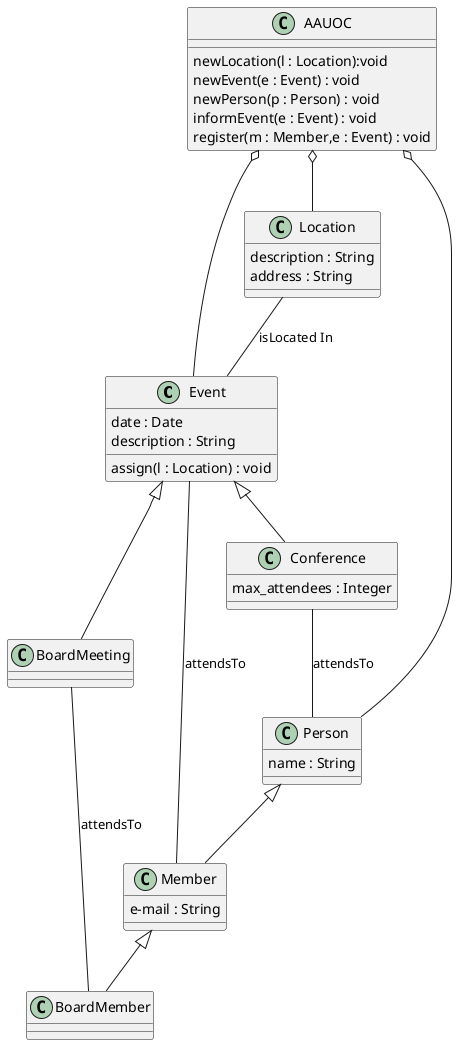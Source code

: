 @startuml
Event <|-- Conference
Event <|-- BoardMeeting

Person <|-- Member
Member <|-- BoardMember

AAUOC o-- Location
AAUOC o-- Person
AAUOC o-- Event

Location -- Event : isLocated In
Event -- Member : attendsTo
BoardMeeting -- BoardMember : attendsTo
Conference -- Person : attendsTo

Class AAUOC {
    newLocation(l : Location):void
    newEvent(e : Event) : void
    newPerson(p : Person) : void
    informEvent(e : Event) : void
    register(m : Member,e : Event) : void
}

Class Location {
    description : String
    address : String
}

Class Event {
    date : Date
    description : String
    assign(l : Location) : void
}

Class Person {
    name : String
}

Class Member {
    e-mail : String
}

Class Conference {
    max_attendees : Integer
}
@enduml